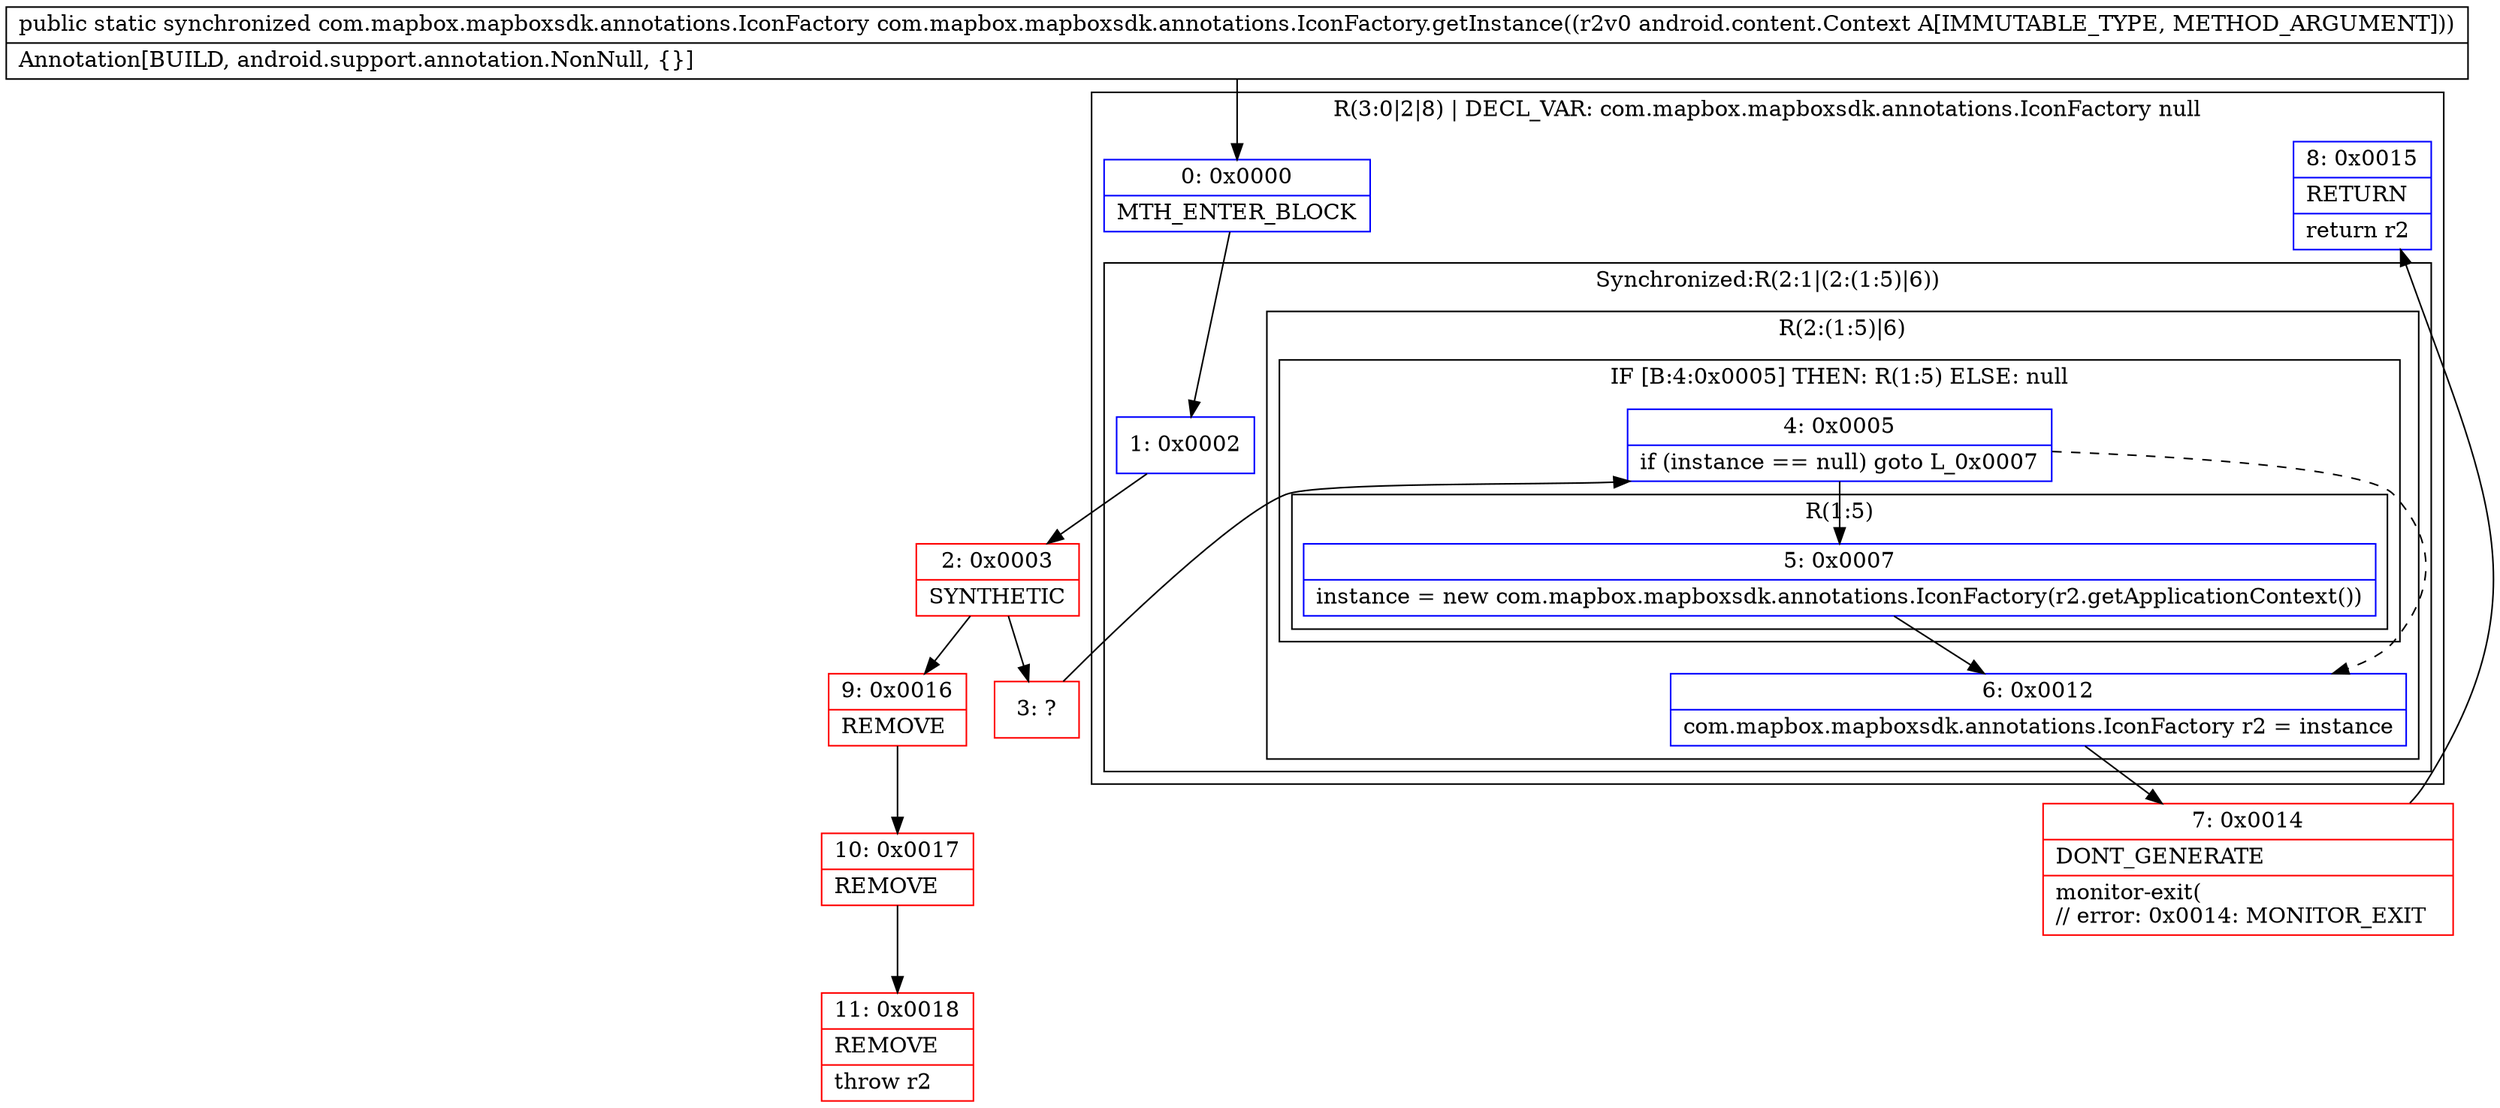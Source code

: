 digraph "CFG forcom.mapbox.mapboxsdk.annotations.IconFactory.getInstance(Landroid\/content\/Context;)Lcom\/mapbox\/mapboxsdk\/annotations\/IconFactory;" {
subgraph cluster_Region_1001520863 {
label = "R(3:0|2|8) | DECL_VAR: com.mapbox.mapboxsdk.annotations.IconFactory null\l";
node [shape=record,color=blue];
Node_0 [shape=record,label="{0\:\ 0x0000|MTH_ENTER_BLOCK\l}"];
subgraph cluster_SynchronizedRegion_516592841 {
label = "Synchronized:R(2:1|(2:(1:5)|6))";
node [shape=record,color=blue];
Node_1 [shape=record,label="{1\:\ 0x0002}"];
subgraph cluster_Region_2035162045 {
label = "R(2:(1:5)|6)";
node [shape=record,color=blue];
subgraph cluster_IfRegion_1963934375 {
label = "IF [B:4:0x0005] THEN: R(1:5) ELSE: null";
node [shape=record,color=blue];
Node_4 [shape=record,label="{4\:\ 0x0005|if (instance == null) goto L_0x0007\l}"];
subgraph cluster_Region_1300158423 {
label = "R(1:5)";
node [shape=record,color=blue];
Node_5 [shape=record,label="{5\:\ 0x0007|instance = new com.mapbox.mapboxsdk.annotations.IconFactory(r2.getApplicationContext())\l}"];
}
}
Node_6 [shape=record,label="{6\:\ 0x0012|com.mapbox.mapboxsdk.annotations.IconFactory r2 = instance\l}"];
}
}
Node_8 [shape=record,label="{8\:\ 0x0015|RETURN\l|return r2\l}"];
}
Node_2 [shape=record,color=red,label="{2\:\ 0x0003|SYNTHETIC\l}"];
Node_3 [shape=record,color=red,label="{3\:\ ?}"];
Node_7 [shape=record,color=red,label="{7\:\ 0x0014|DONT_GENERATE\l|monitor\-exit(\l\/\/ error: 0x0014: MONITOR_EXIT  \l}"];
Node_9 [shape=record,color=red,label="{9\:\ 0x0016|REMOVE\l}"];
Node_10 [shape=record,color=red,label="{10\:\ 0x0017|REMOVE\l}"];
Node_11 [shape=record,color=red,label="{11\:\ 0x0018|REMOVE\l|throw r2\l}"];
MethodNode[shape=record,label="{public static synchronized com.mapbox.mapboxsdk.annotations.IconFactory com.mapbox.mapboxsdk.annotations.IconFactory.getInstance((r2v0 android.content.Context A[IMMUTABLE_TYPE, METHOD_ARGUMENT]))  | Annotation[BUILD, android.support.annotation.NonNull, \{\}]\l}"];
MethodNode -> Node_0;
Node_0 -> Node_1;
Node_1 -> Node_2;
Node_4 -> Node_5;
Node_4 -> Node_6[style=dashed];
Node_5 -> Node_6;
Node_6 -> Node_7;
Node_2 -> Node_3;
Node_2 -> Node_9;
Node_3 -> Node_4;
Node_7 -> Node_8;
Node_9 -> Node_10;
Node_10 -> Node_11;
}

